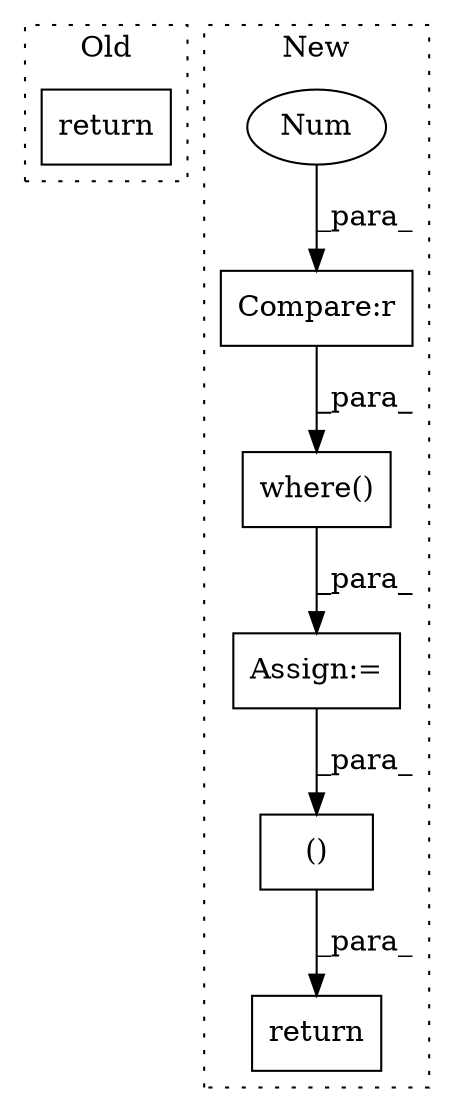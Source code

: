 digraph G {
subgraph cluster0 {
1 [label="return" a="93" s="9912" l="7" shape="box"];
label = "Old";
style="dotted";
}
subgraph cluster1 {
2 [label="where()" a="75" s="9413,9561" l="12,1" shape="box"];
3 [label="Compare:r" a="40" s="9425" l="58" shape="box"];
4 [label="Assign:=" a="68" s="9410" l="3" shape="box"];
5 [label="Num" a="76" s="9479" l="4" shape="ellipse"];
6 [label="()" a="54" s="9918" l="17" shape="box"];
7 [label="return" a="93" s="9900" l="7" shape="box"];
label = "New";
style="dotted";
}
2 -> 4 [label="_para_"];
3 -> 2 [label="_para_"];
4 -> 6 [label="_para_"];
5 -> 3 [label="_para_"];
6 -> 7 [label="_para_"];
}